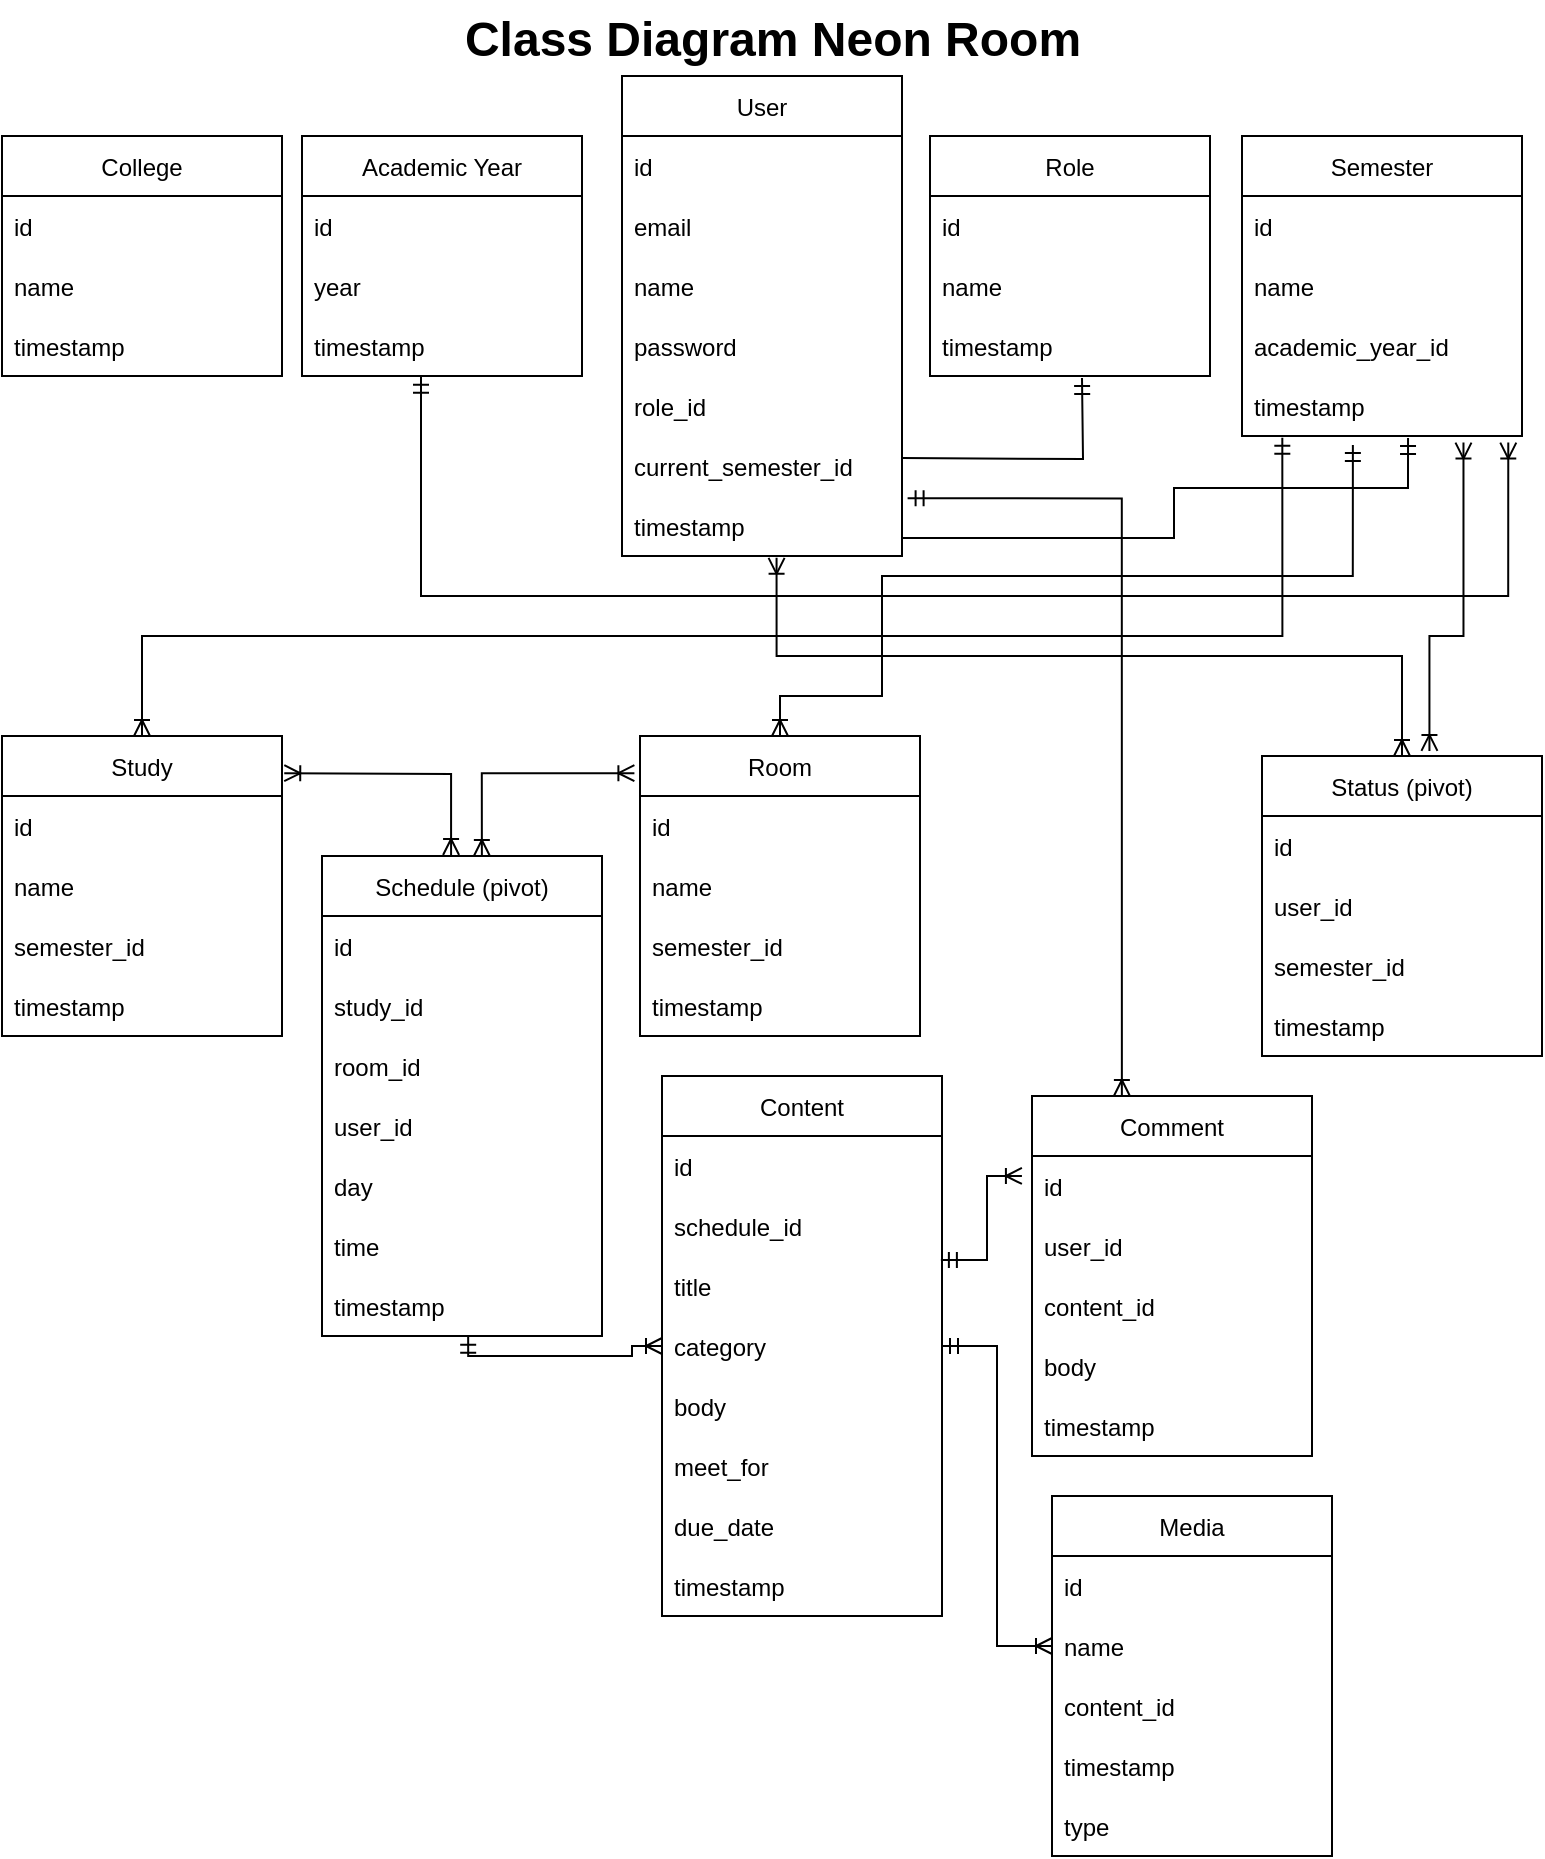 <mxfile version="15.8.3" type="github">
  <diagram id="C5RBs43oDa-KdzZeNtuy" name="Page-1">
    <mxGraphModel dx="868" dy="520" grid="1" gridSize="10" guides="1" tooltips="1" connect="1" arrows="1" fold="1" page="1" pageScale="1" pageWidth="827" pageHeight="1169" math="0" shadow="0">
      <root>
        <mxCell id="WIyWlLk6GJQsqaUBKTNV-0" />
        <mxCell id="WIyWlLk6GJQsqaUBKTNV-1" parent="WIyWlLk6GJQsqaUBKTNV-0" />
        <mxCell id="YTqMtphBLyKB2RsJUc4h-0" value="User" style="swimlane;fontStyle=0;childLayout=stackLayout;horizontal=1;startSize=30;horizontalStack=0;resizeParent=1;resizeParentMax=0;resizeLast=0;collapsible=1;marginBottom=0;" parent="WIyWlLk6GJQsqaUBKTNV-1" vertex="1">
          <mxGeometry x="344" y="50" width="140" height="240" as="geometry">
            <mxRectangle x="274" y="40" width="60" height="30" as="alternateBounds" />
          </mxGeometry>
        </mxCell>
        <mxCell id="YTqMtphBLyKB2RsJUc4h-1" value="id" style="text;strokeColor=none;fillColor=none;align=left;verticalAlign=middle;spacingLeft=4;spacingRight=4;overflow=hidden;points=[[0,0.5],[1,0.5]];portConstraint=eastwest;rotatable=0;" parent="YTqMtphBLyKB2RsJUc4h-0" vertex="1">
          <mxGeometry y="30" width="140" height="30" as="geometry" />
        </mxCell>
        <mxCell id="YTqMtphBLyKB2RsJUc4h-2" value="email    " style="text;strokeColor=none;fillColor=none;align=left;verticalAlign=middle;spacingLeft=4;spacingRight=4;overflow=hidden;points=[[0,0.5],[1,0.5]];portConstraint=eastwest;rotatable=0;" parent="YTqMtphBLyKB2RsJUc4h-0" vertex="1">
          <mxGeometry y="60" width="140" height="30" as="geometry" />
        </mxCell>
        <mxCell id="YTqMtphBLyKB2RsJUc4h-3" value="name" style="text;strokeColor=none;fillColor=none;align=left;verticalAlign=middle;spacingLeft=4;spacingRight=4;overflow=hidden;points=[[0,0.5],[1,0.5]];portConstraint=eastwest;rotatable=0;" parent="YTqMtphBLyKB2RsJUc4h-0" vertex="1">
          <mxGeometry y="90" width="140" height="30" as="geometry" />
        </mxCell>
        <mxCell id="YTqMtphBLyKB2RsJUc4h-4" value="password" style="text;strokeColor=none;fillColor=none;align=left;verticalAlign=middle;spacingLeft=4;spacingRight=4;overflow=hidden;points=[[0,0.5],[1,0.5]];portConstraint=eastwest;rotatable=0;" parent="YTqMtphBLyKB2RsJUc4h-0" vertex="1">
          <mxGeometry y="120" width="140" height="30" as="geometry" />
        </mxCell>
        <mxCell id="YTqMtphBLyKB2RsJUc4h-5" value="role_id" style="text;strokeColor=none;fillColor=none;align=left;verticalAlign=middle;spacingLeft=4;spacingRight=4;overflow=hidden;points=[[0,0.5],[1,0.5]];portConstraint=eastwest;rotatable=0;" parent="YTqMtphBLyKB2RsJUc4h-0" vertex="1">
          <mxGeometry y="150" width="140" height="30" as="geometry" />
        </mxCell>
        <mxCell id="cOF6gubTKwblFyO_0vJx-0" value="current_semester_id" style="text;strokeColor=none;fillColor=none;align=left;verticalAlign=middle;spacingLeft=4;spacingRight=4;overflow=hidden;points=[[0,0.5],[1,0.5]];portConstraint=eastwest;rotatable=0;" vertex="1" parent="YTqMtphBLyKB2RsJUc4h-0">
          <mxGeometry y="180" width="140" height="30" as="geometry" />
        </mxCell>
        <mxCell id="YTqMtphBLyKB2RsJUc4h-6" value="timestamp" style="text;strokeColor=none;fillColor=none;align=left;verticalAlign=middle;spacingLeft=4;spacingRight=4;overflow=hidden;points=[[0,0.5],[1,0.5]];portConstraint=eastwest;rotatable=0;" parent="YTqMtphBLyKB2RsJUc4h-0" vertex="1">
          <mxGeometry y="210" width="140" height="30" as="geometry" />
        </mxCell>
        <mxCell id="YTqMtphBLyKB2RsJUc4h-7" value="College" style="swimlane;fontStyle=0;childLayout=stackLayout;horizontal=1;startSize=30;horizontalStack=0;resizeParent=1;resizeParentMax=0;resizeLast=0;collapsible=1;marginBottom=0;" parent="WIyWlLk6GJQsqaUBKTNV-1" vertex="1">
          <mxGeometry x="34" y="80" width="140" height="120" as="geometry">
            <mxRectangle x="40" y="40" width="70" height="30" as="alternateBounds" />
          </mxGeometry>
        </mxCell>
        <mxCell id="YTqMtphBLyKB2RsJUc4h-8" value="id" style="text;strokeColor=none;fillColor=none;align=left;verticalAlign=middle;spacingLeft=4;spacingRight=4;overflow=hidden;points=[[0,0.5],[1,0.5]];portConstraint=eastwest;rotatable=0;" parent="YTqMtphBLyKB2RsJUc4h-7" vertex="1">
          <mxGeometry y="30" width="140" height="30" as="geometry" />
        </mxCell>
        <mxCell id="YTqMtphBLyKB2RsJUc4h-14" value="name" style="text;strokeColor=none;fillColor=none;align=left;verticalAlign=middle;spacingLeft=4;spacingRight=4;overflow=hidden;points=[[0,0.5],[1,0.5]];portConstraint=eastwest;rotatable=0;" parent="YTqMtphBLyKB2RsJUc4h-7" vertex="1">
          <mxGeometry y="60" width="140" height="30" as="geometry" />
        </mxCell>
        <mxCell id="YTqMtphBLyKB2RsJUc4h-13" value="timestamp" style="text;strokeColor=none;fillColor=none;align=left;verticalAlign=middle;spacingLeft=4;spacingRight=4;overflow=hidden;points=[[0,0.5],[1,0.5]];portConstraint=eastwest;rotatable=0;" parent="YTqMtphBLyKB2RsJUc4h-7" vertex="1">
          <mxGeometry y="90" width="140" height="30" as="geometry" />
        </mxCell>
        <mxCell id="YTqMtphBLyKB2RsJUc4h-15" value="Academic Year" style="swimlane;fontStyle=0;childLayout=stackLayout;horizontal=1;startSize=30;horizontalStack=0;resizeParent=1;resizeParentMax=0;resizeLast=0;collapsible=1;marginBottom=0;" parent="WIyWlLk6GJQsqaUBKTNV-1" vertex="1">
          <mxGeometry x="184" y="80" width="140" height="120" as="geometry">
            <mxRectangle x="140" y="40" width="110" height="30" as="alternateBounds" />
          </mxGeometry>
        </mxCell>
        <mxCell id="YTqMtphBLyKB2RsJUc4h-16" value="id" style="text;strokeColor=none;fillColor=none;align=left;verticalAlign=middle;spacingLeft=4;spacingRight=4;overflow=hidden;points=[[0,0.5],[1,0.5]];portConstraint=eastwest;rotatable=0;" parent="YTqMtphBLyKB2RsJUc4h-15" vertex="1">
          <mxGeometry y="30" width="140" height="30" as="geometry" />
        </mxCell>
        <mxCell id="YTqMtphBLyKB2RsJUc4h-17" value="year" style="text;strokeColor=none;fillColor=none;align=left;verticalAlign=middle;spacingLeft=4;spacingRight=4;overflow=hidden;points=[[0,0.5],[1,0.5]];portConstraint=eastwest;rotatable=0;" parent="YTqMtphBLyKB2RsJUc4h-15" vertex="1">
          <mxGeometry y="60" width="140" height="30" as="geometry" />
        </mxCell>
        <mxCell id="YTqMtphBLyKB2RsJUc4h-18" value="timestamp" style="text;strokeColor=none;fillColor=none;align=left;verticalAlign=middle;spacingLeft=4;spacingRight=4;overflow=hidden;points=[[0,0.5],[1,0.5]];portConstraint=eastwest;rotatable=0;" parent="YTqMtphBLyKB2RsJUc4h-15" vertex="1">
          <mxGeometry y="90" width="140" height="30" as="geometry" />
        </mxCell>
        <mxCell id="YTqMtphBLyKB2RsJUc4h-19" value="Role" style="swimlane;fontStyle=0;childLayout=stackLayout;horizontal=1;startSize=30;horizontalStack=0;resizeParent=1;resizeParentMax=0;resizeLast=0;collapsible=1;marginBottom=0;" parent="WIyWlLk6GJQsqaUBKTNV-1" vertex="1">
          <mxGeometry x="498" y="80" width="140" height="120" as="geometry">
            <mxRectangle x="650" y="30" width="60" height="30" as="alternateBounds" />
          </mxGeometry>
        </mxCell>
        <mxCell id="YTqMtphBLyKB2RsJUc4h-20" value="id" style="text;strokeColor=none;fillColor=none;align=left;verticalAlign=middle;spacingLeft=4;spacingRight=4;overflow=hidden;points=[[0,0.5],[1,0.5]];portConstraint=eastwest;rotatable=0;" parent="YTqMtphBLyKB2RsJUc4h-19" vertex="1">
          <mxGeometry y="30" width="140" height="30" as="geometry" />
        </mxCell>
        <mxCell id="YTqMtphBLyKB2RsJUc4h-21" value="name" style="text;strokeColor=none;fillColor=none;align=left;verticalAlign=middle;spacingLeft=4;spacingRight=4;overflow=hidden;points=[[0,0.5],[1,0.5]];portConstraint=eastwest;rotatable=0;" parent="YTqMtphBLyKB2RsJUc4h-19" vertex="1">
          <mxGeometry y="60" width="140" height="30" as="geometry" />
        </mxCell>
        <mxCell id="YTqMtphBLyKB2RsJUc4h-22" value="timestamp" style="text;strokeColor=none;fillColor=none;align=left;verticalAlign=middle;spacingLeft=4;spacingRight=4;overflow=hidden;points=[[0,0.5],[1,0.5]];portConstraint=eastwest;rotatable=0;" parent="YTqMtphBLyKB2RsJUc4h-19" vertex="1">
          <mxGeometry y="90" width="140" height="30" as="geometry" />
        </mxCell>
        <mxCell id="YTqMtphBLyKB2RsJUc4h-23" value="Semester" style="swimlane;fontStyle=0;childLayout=stackLayout;horizontal=1;startSize=30;horizontalStack=0;resizeParent=1;resizeParentMax=0;resizeLast=0;collapsible=1;marginBottom=0;" parent="WIyWlLk6GJQsqaUBKTNV-1" vertex="1">
          <mxGeometry x="654" y="80" width="140" height="150" as="geometry">
            <mxRectangle x="710" y="200" width="80" height="30" as="alternateBounds" />
          </mxGeometry>
        </mxCell>
        <mxCell id="YTqMtphBLyKB2RsJUc4h-24" value="id" style="text;strokeColor=none;fillColor=none;align=left;verticalAlign=middle;spacingLeft=4;spacingRight=4;overflow=hidden;points=[[0,0.5],[1,0.5]];portConstraint=eastwest;rotatable=0;" parent="YTqMtphBLyKB2RsJUc4h-23" vertex="1">
          <mxGeometry y="30" width="140" height="30" as="geometry" />
        </mxCell>
        <mxCell id="YTqMtphBLyKB2RsJUc4h-25" value="name" style="text;strokeColor=none;fillColor=none;align=left;verticalAlign=middle;spacingLeft=4;spacingRight=4;overflow=hidden;points=[[0,0.5],[1,0.5]];portConstraint=eastwest;rotatable=0;" parent="YTqMtphBLyKB2RsJUc4h-23" vertex="1">
          <mxGeometry y="60" width="140" height="30" as="geometry" />
        </mxCell>
        <mxCell id="YTqMtphBLyKB2RsJUc4h-26" value="academic_year_id" style="text;strokeColor=none;fillColor=none;align=left;verticalAlign=middle;spacingLeft=4;spacingRight=4;overflow=hidden;points=[[0,0.5],[1,0.5]];portConstraint=eastwest;rotatable=0;" parent="YTqMtphBLyKB2RsJUc4h-23" vertex="1">
          <mxGeometry y="90" width="140" height="30" as="geometry" />
        </mxCell>
        <mxCell id="YTqMtphBLyKB2RsJUc4h-42" value="timestamp" style="text;strokeColor=none;fillColor=none;align=left;verticalAlign=middle;spacingLeft=4;spacingRight=4;overflow=hidden;points=[[0,0.5],[1,0.5]];portConstraint=eastwest;rotatable=0;" parent="YTqMtphBLyKB2RsJUc4h-23" vertex="1">
          <mxGeometry y="120" width="140" height="30" as="geometry" />
        </mxCell>
        <mxCell id="YTqMtphBLyKB2RsJUc4h-27" value="Study" style="swimlane;fontStyle=0;childLayout=stackLayout;horizontal=1;startSize=30;horizontalStack=0;resizeParent=1;resizeParentMax=0;resizeLast=0;collapsible=1;marginBottom=0;" parent="WIyWlLk6GJQsqaUBKTNV-1" vertex="1">
          <mxGeometry x="34" y="380" width="140" height="150" as="geometry" />
        </mxCell>
        <mxCell id="YTqMtphBLyKB2RsJUc4h-28" value="id" style="text;strokeColor=none;fillColor=none;align=left;verticalAlign=middle;spacingLeft=4;spacingRight=4;overflow=hidden;points=[[0,0.5],[1,0.5]];portConstraint=eastwest;rotatable=0;" parent="YTqMtphBLyKB2RsJUc4h-27" vertex="1">
          <mxGeometry y="30" width="140" height="30" as="geometry" />
        </mxCell>
        <mxCell id="YTqMtphBLyKB2RsJUc4h-29" value="name" style="text;strokeColor=none;fillColor=none;align=left;verticalAlign=middle;spacingLeft=4;spacingRight=4;overflow=hidden;points=[[0,0.5],[1,0.5]];portConstraint=eastwest;rotatable=0;" parent="YTqMtphBLyKB2RsJUc4h-27" vertex="1">
          <mxGeometry y="60" width="140" height="30" as="geometry" />
        </mxCell>
        <mxCell id="YTqMtphBLyKB2RsJUc4h-30" value="semester_id" style="text;strokeColor=none;fillColor=none;align=left;verticalAlign=middle;spacingLeft=4;spacingRight=4;overflow=hidden;points=[[0,0.5],[1,0.5]];portConstraint=eastwest;rotatable=0;" parent="YTqMtphBLyKB2RsJUc4h-27" vertex="1">
          <mxGeometry y="90" width="140" height="30" as="geometry" />
        </mxCell>
        <mxCell id="YTqMtphBLyKB2RsJUc4h-43" value="timestamp" style="text;strokeColor=none;fillColor=none;align=left;verticalAlign=middle;spacingLeft=4;spacingRight=4;overflow=hidden;points=[[0,0.5],[1,0.5]];portConstraint=eastwest;rotatable=0;" parent="YTqMtphBLyKB2RsJUc4h-27" vertex="1">
          <mxGeometry y="120" width="140" height="30" as="geometry" />
        </mxCell>
        <mxCell id="YTqMtphBLyKB2RsJUc4h-31" value="Room" style="swimlane;fontStyle=0;childLayout=stackLayout;horizontal=1;startSize=30;horizontalStack=0;resizeParent=1;resizeParentMax=0;resizeLast=0;collapsible=1;marginBottom=0;" parent="WIyWlLk6GJQsqaUBKTNV-1" vertex="1">
          <mxGeometry x="353" y="380" width="140" height="150" as="geometry" />
        </mxCell>
        <mxCell id="YTqMtphBLyKB2RsJUc4h-32" value="id" style="text;strokeColor=none;fillColor=none;align=left;verticalAlign=middle;spacingLeft=4;spacingRight=4;overflow=hidden;points=[[0,0.5],[1,0.5]];portConstraint=eastwest;rotatable=0;" parent="YTqMtphBLyKB2RsJUc4h-31" vertex="1">
          <mxGeometry y="30" width="140" height="30" as="geometry" />
        </mxCell>
        <mxCell id="YTqMtphBLyKB2RsJUc4h-33" value="name" style="text;strokeColor=none;fillColor=none;align=left;verticalAlign=middle;spacingLeft=4;spacingRight=4;overflow=hidden;points=[[0,0.5],[1,0.5]];portConstraint=eastwest;rotatable=0;" parent="YTqMtphBLyKB2RsJUc4h-31" vertex="1">
          <mxGeometry y="60" width="140" height="30" as="geometry" />
        </mxCell>
        <mxCell id="YTqMtphBLyKB2RsJUc4h-34" value="semester_id" style="text;strokeColor=none;fillColor=none;align=left;verticalAlign=middle;spacingLeft=4;spacingRight=4;overflow=hidden;points=[[0,0.5],[1,0.5]];portConstraint=eastwest;rotatable=0;" parent="YTqMtphBLyKB2RsJUc4h-31" vertex="1">
          <mxGeometry y="90" width="140" height="30" as="geometry" />
        </mxCell>
        <mxCell id="YTqMtphBLyKB2RsJUc4h-44" value="timestamp" style="text;strokeColor=none;fillColor=none;align=left;verticalAlign=middle;spacingLeft=4;spacingRight=4;overflow=hidden;points=[[0,0.5],[1,0.5]];portConstraint=eastwest;rotatable=0;" parent="YTqMtphBLyKB2RsJUc4h-31" vertex="1">
          <mxGeometry y="120" width="140" height="30" as="geometry" />
        </mxCell>
        <mxCell id="YTqMtphBLyKB2RsJUc4h-35" value="Schedule (pivot)" style="swimlane;fontStyle=0;childLayout=stackLayout;horizontal=1;startSize=30;horizontalStack=0;resizeParent=1;resizeParentMax=0;resizeLast=0;collapsible=1;marginBottom=0;" parent="WIyWlLk6GJQsqaUBKTNV-1" vertex="1">
          <mxGeometry x="194" y="440" width="140" height="240" as="geometry" />
        </mxCell>
        <mxCell id="YTqMtphBLyKB2RsJUc4h-36" value="id" style="text;strokeColor=none;fillColor=none;align=left;verticalAlign=middle;spacingLeft=4;spacingRight=4;overflow=hidden;points=[[0,0.5],[1,0.5]];portConstraint=eastwest;rotatable=0;" parent="YTqMtphBLyKB2RsJUc4h-35" vertex="1">
          <mxGeometry y="30" width="140" height="30" as="geometry" />
        </mxCell>
        <mxCell id="YTqMtphBLyKB2RsJUc4h-37" value="study_id" style="text;strokeColor=none;fillColor=none;align=left;verticalAlign=middle;spacingLeft=4;spacingRight=4;overflow=hidden;points=[[0,0.5],[1,0.5]];portConstraint=eastwest;rotatable=0;" parent="YTqMtphBLyKB2RsJUc4h-35" vertex="1">
          <mxGeometry y="60" width="140" height="30" as="geometry" />
        </mxCell>
        <mxCell id="YTqMtphBLyKB2RsJUc4h-38" value="room_id" style="text;strokeColor=none;fillColor=none;align=left;verticalAlign=middle;spacingLeft=4;spacingRight=4;overflow=hidden;points=[[0,0.5],[1,0.5]];portConstraint=eastwest;rotatable=0;" parent="YTqMtphBLyKB2RsJUc4h-35" vertex="1">
          <mxGeometry y="90" width="140" height="30" as="geometry" />
        </mxCell>
        <mxCell id="YTqMtphBLyKB2RsJUc4h-45" value="user_id" style="text;strokeColor=none;fillColor=none;align=left;verticalAlign=middle;spacingLeft=4;spacingRight=4;overflow=hidden;points=[[0,0.5],[1,0.5]];portConstraint=eastwest;rotatable=0;" parent="YTqMtphBLyKB2RsJUc4h-35" vertex="1">
          <mxGeometry y="120" width="140" height="30" as="geometry" />
        </mxCell>
        <mxCell id="YTqMtphBLyKB2RsJUc4h-39" value="day" style="text;strokeColor=none;fillColor=none;align=left;verticalAlign=middle;spacingLeft=4;spacingRight=4;overflow=hidden;points=[[0,0.5],[1,0.5]];portConstraint=eastwest;rotatable=0;" parent="YTqMtphBLyKB2RsJUc4h-35" vertex="1">
          <mxGeometry y="150" width="140" height="30" as="geometry" />
        </mxCell>
        <mxCell id="YTqMtphBLyKB2RsJUc4h-40" value="time" style="text;strokeColor=none;fillColor=none;align=left;verticalAlign=middle;spacingLeft=4;spacingRight=4;overflow=hidden;points=[[0,0.5],[1,0.5]];portConstraint=eastwest;rotatable=0;" parent="YTqMtphBLyKB2RsJUc4h-35" vertex="1">
          <mxGeometry y="180" width="140" height="30" as="geometry" />
        </mxCell>
        <mxCell id="YTqMtphBLyKB2RsJUc4h-41" value="timestamp" style="text;strokeColor=none;fillColor=none;align=left;verticalAlign=middle;spacingLeft=4;spacingRight=4;overflow=hidden;points=[[0,0.5],[1,0.5]];portConstraint=eastwest;rotatable=0;" parent="YTqMtphBLyKB2RsJUc4h-35" vertex="1">
          <mxGeometry y="210" width="140" height="30" as="geometry" />
        </mxCell>
        <mxCell id="YTqMtphBLyKB2RsJUc4h-46" value="Content" style="swimlane;fontStyle=0;childLayout=stackLayout;horizontal=1;startSize=30;horizontalStack=0;resizeParent=1;resizeParentMax=0;resizeLast=0;collapsible=1;marginBottom=0;" parent="WIyWlLk6GJQsqaUBKTNV-1" vertex="1">
          <mxGeometry x="364" y="550" width="140" height="270" as="geometry" />
        </mxCell>
        <mxCell id="YTqMtphBLyKB2RsJUc4h-47" value="id" style="text;strokeColor=none;fillColor=none;align=left;verticalAlign=middle;spacingLeft=4;spacingRight=4;overflow=hidden;points=[[0,0.5],[1,0.5]];portConstraint=eastwest;rotatable=0;" parent="YTqMtphBLyKB2RsJUc4h-46" vertex="1">
          <mxGeometry y="30" width="140" height="30" as="geometry" />
        </mxCell>
        <mxCell id="YTqMtphBLyKB2RsJUc4h-56" value="schedule_id" style="text;strokeColor=none;fillColor=none;align=left;verticalAlign=middle;spacingLeft=4;spacingRight=4;overflow=hidden;points=[[0,0.5],[1,0.5]];portConstraint=eastwest;rotatable=0;" parent="YTqMtphBLyKB2RsJUc4h-46" vertex="1">
          <mxGeometry y="60" width="140" height="30" as="geometry" />
        </mxCell>
        <mxCell id="YTqMtphBLyKB2RsJUc4h-48" value="title" style="text;strokeColor=none;fillColor=none;align=left;verticalAlign=middle;spacingLeft=4;spacingRight=4;overflow=hidden;points=[[0,0.5],[1,0.5]];portConstraint=eastwest;rotatable=0;" parent="YTqMtphBLyKB2RsJUc4h-46" vertex="1">
          <mxGeometry y="90" width="140" height="30" as="geometry" />
        </mxCell>
        <mxCell id="YTqMtphBLyKB2RsJUc4h-49" value="category" style="text;strokeColor=none;fillColor=none;align=left;verticalAlign=middle;spacingLeft=4;spacingRight=4;overflow=hidden;points=[[0,0.5],[1,0.5]];portConstraint=eastwest;rotatable=0;" parent="YTqMtphBLyKB2RsJUc4h-46" vertex="1">
          <mxGeometry y="120" width="140" height="30" as="geometry" />
        </mxCell>
        <mxCell id="YTqMtphBLyKB2RsJUc4h-50" value="body" style="text;strokeColor=none;fillColor=none;align=left;verticalAlign=middle;spacingLeft=4;spacingRight=4;overflow=hidden;points=[[0,0.5],[1,0.5]];portConstraint=eastwest;rotatable=0;" parent="YTqMtphBLyKB2RsJUc4h-46" vertex="1">
          <mxGeometry y="150" width="140" height="30" as="geometry" />
        </mxCell>
        <mxCell id="YTqMtphBLyKB2RsJUc4h-65" value="meet_for" style="text;strokeColor=none;fillColor=none;align=left;verticalAlign=middle;spacingLeft=4;spacingRight=4;overflow=hidden;points=[[0,0.5],[1,0.5]];portConstraint=eastwest;rotatable=0;" parent="YTqMtphBLyKB2RsJUc4h-46" vertex="1">
          <mxGeometry y="180" width="140" height="30" as="geometry" />
        </mxCell>
        <mxCell id="YTqMtphBLyKB2RsJUc4h-64" value="due_date" style="text;strokeColor=none;fillColor=none;align=left;verticalAlign=middle;spacingLeft=4;spacingRight=4;overflow=hidden;points=[[0,0.5],[1,0.5]];portConstraint=eastwest;rotatable=0;" parent="YTqMtphBLyKB2RsJUc4h-46" vertex="1">
          <mxGeometry y="210" width="140" height="30" as="geometry" />
        </mxCell>
        <mxCell id="YTqMtphBLyKB2RsJUc4h-55" value="timestamp" style="text;strokeColor=none;fillColor=none;align=left;verticalAlign=middle;spacingLeft=4;spacingRight=4;overflow=hidden;points=[[0,0.5],[1,0.5]];portConstraint=eastwest;rotatable=0;" parent="YTqMtphBLyKB2RsJUc4h-46" vertex="1">
          <mxGeometry y="240" width="140" height="30" as="geometry" />
        </mxCell>
        <mxCell id="YTqMtphBLyKB2RsJUc4h-51" value="Media" style="swimlane;fontStyle=0;childLayout=stackLayout;horizontal=1;startSize=30;horizontalStack=0;resizeParent=1;resizeParentMax=0;resizeLast=0;collapsible=1;marginBottom=0;" parent="WIyWlLk6GJQsqaUBKTNV-1" vertex="1">
          <mxGeometry x="559" y="760" width="140" height="180" as="geometry">
            <mxRectangle x="565" y="690" width="70" height="30" as="alternateBounds" />
          </mxGeometry>
        </mxCell>
        <mxCell id="YTqMtphBLyKB2RsJUc4h-52" value="id" style="text;strokeColor=none;fillColor=none;align=left;verticalAlign=middle;spacingLeft=4;spacingRight=4;overflow=hidden;points=[[0,0.5],[1,0.5]];portConstraint=eastwest;rotatable=0;" parent="YTqMtphBLyKB2RsJUc4h-51" vertex="1">
          <mxGeometry y="30" width="140" height="30" as="geometry" />
        </mxCell>
        <mxCell id="YTqMtphBLyKB2RsJUc4h-53" value="name" style="text;strokeColor=none;fillColor=none;align=left;verticalAlign=middle;spacingLeft=4;spacingRight=4;overflow=hidden;points=[[0,0.5],[1,0.5]];portConstraint=eastwest;rotatable=0;" parent="YTqMtphBLyKB2RsJUc4h-51" vertex="1">
          <mxGeometry y="60" width="140" height="30" as="geometry" />
        </mxCell>
        <mxCell id="YTqMtphBLyKB2RsJUc4h-54" value="content_id" style="text;strokeColor=none;fillColor=none;align=left;verticalAlign=middle;spacingLeft=4;spacingRight=4;overflow=hidden;points=[[0,0.5],[1,0.5]];portConstraint=eastwest;rotatable=0;" parent="YTqMtphBLyKB2RsJUc4h-51" vertex="1">
          <mxGeometry y="90" width="140" height="30" as="geometry" />
        </mxCell>
        <mxCell id="YTqMtphBLyKB2RsJUc4h-62" value="timestamp" style="text;strokeColor=none;fillColor=none;align=left;verticalAlign=middle;spacingLeft=4;spacingRight=4;overflow=hidden;points=[[0,0.5],[1,0.5]];portConstraint=eastwest;rotatable=0;" parent="YTqMtphBLyKB2RsJUc4h-51" vertex="1">
          <mxGeometry y="120" width="140" height="30" as="geometry" />
        </mxCell>
        <mxCell id="YTqMtphBLyKB2RsJUc4h-66" value="type" style="text;strokeColor=none;fillColor=none;align=left;verticalAlign=middle;spacingLeft=4;spacingRight=4;overflow=hidden;points=[[0,0.5],[1,0.5]];portConstraint=eastwest;rotatable=0;" parent="YTqMtphBLyKB2RsJUc4h-51" vertex="1">
          <mxGeometry y="150" width="140" height="30" as="geometry" />
        </mxCell>
        <mxCell id="YTqMtphBLyKB2RsJUc4h-57" value="Comment" style="swimlane;fontStyle=0;childLayout=stackLayout;horizontal=1;startSize=30;horizontalStack=0;resizeParent=1;resizeParentMax=0;resizeLast=0;collapsible=1;marginBottom=0;" parent="WIyWlLk6GJQsqaUBKTNV-1" vertex="1">
          <mxGeometry x="549" y="560" width="140" height="180" as="geometry">
            <mxRectangle x="555" y="490" width="80" height="30" as="alternateBounds" />
          </mxGeometry>
        </mxCell>
        <mxCell id="YTqMtphBLyKB2RsJUc4h-58" value="id" style="text;strokeColor=none;fillColor=none;align=left;verticalAlign=middle;spacingLeft=4;spacingRight=4;overflow=hidden;points=[[0,0.5],[1,0.5]];portConstraint=eastwest;rotatable=0;" parent="YTqMtphBLyKB2RsJUc4h-57" vertex="1">
          <mxGeometry y="30" width="140" height="30" as="geometry" />
        </mxCell>
        <mxCell id="YTqMtphBLyKB2RsJUc4h-59" value="user_id" style="text;strokeColor=none;fillColor=none;align=left;verticalAlign=middle;spacingLeft=4;spacingRight=4;overflow=hidden;points=[[0,0.5],[1,0.5]];portConstraint=eastwest;rotatable=0;" parent="YTqMtphBLyKB2RsJUc4h-57" vertex="1">
          <mxGeometry y="60" width="140" height="30" as="geometry" />
        </mxCell>
        <mxCell id="YTqMtphBLyKB2RsJUc4h-60" value="content_id" style="text;strokeColor=none;fillColor=none;align=left;verticalAlign=middle;spacingLeft=4;spacingRight=4;overflow=hidden;points=[[0,0.5],[1,0.5]];portConstraint=eastwest;rotatable=0;" parent="YTqMtphBLyKB2RsJUc4h-57" vertex="1">
          <mxGeometry y="90" width="140" height="30" as="geometry" />
        </mxCell>
        <mxCell id="YTqMtphBLyKB2RsJUc4h-61" value="body" style="text;strokeColor=none;fillColor=none;align=left;verticalAlign=middle;spacingLeft=4;spacingRight=4;overflow=hidden;points=[[0,0.5],[1,0.5]];portConstraint=eastwest;rotatable=0;" parent="YTqMtphBLyKB2RsJUc4h-57" vertex="1">
          <mxGeometry y="120" width="140" height="30" as="geometry" />
        </mxCell>
        <mxCell id="YTqMtphBLyKB2RsJUc4h-63" value="timestamp" style="text;strokeColor=none;fillColor=none;align=left;verticalAlign=middle;spacingLeft=4;spacingRight=4;overflow=hidden;points=[[0,0.5],[1,0.5]];portConstraint=eastwest;rotatable=0;" parent="YTqMtphBLyKB2RsJUc4h-57" vertex="1">
          <mxGeometry y="150" width="140" height="30" as="geometry" />
        </mxCell>
        <mxCell id="YTqMtphBLyKB2RsJUc4h-67" value="" style="edgeStyle=orthogonalEdgeStyle;fontSize=12;html=1;endArrow=ERmandOne;rounded=0;" parent="WIyWlLk6GJQsqaUBKTNV-1" edge="1">
          <mxGeometry width="100" height="100" relative="1" as="geometry">
            <mxPoint x="484" y="241" as="sourcePoint" />
            <mxPoint x="574" y="201" as="targetPoint" />
          </mxGeometry>
        </mxCell>
        <mxCell id="YTqMtphBLyKB2RsJUc4h-71" value="Status (pivot)" style="swimlane;fontStyle=0;childLayout=stackLayout;horizontal=1;startSize=30;horizontalStack=0;resizeParent=1;resizeParentMax=0;resizeLast=0;collapsible=1;marginBottom=0;" parent="WIyWlLk6GJQsqaUBKTNV-1" vertex="1">
          <mxGeometry x="664" y="390" width="140" height="150" as="geometry" />
        </mxCell>
        <mxCell id="YTqMtphBLyKB2RsJUc4h-72" value="id" style="text;strokeColor=none;fillColor=none;align=left;verticalAlign=middle;spacingLeft=4;spacingRight=4;overflow=hidden;points=[[0,0.5],[1,0.5]];portConstraint=eastwest;rotatable=0;" parent="YTqMtphBLyKB2RsJUc4h-71" vertex="1">
          <mxGeometry y="30" width="140" height="30" as="geometry" />
        </mxCell>
        <mxCell id="YTqMtphBLyKB2RsJUc4h-73" value="user_id" style="text;strokeColor=none;fillColor=none;align=left;verticalAlign=middle;spacingLeft=4;spacingRight=4;overflow=hidden;points=[[0,0.5],[1,0.5]];portConstraint=eastwest;rotatable=0;" parent="YTqMtphBLyKB2RsJUc4h-71" vertex="1">
          <mxGeometry y="60" width="140" height="30" as="geometry" />
        </mxCell>
        <mxCell id="YTqMtphBLyKB2RsJUc4h-74" value="semester_id" style="text;strokeColor=none;fillColor=none;align=left;verticalAlign=middle;spacingLeft=4;spacingRight=4;overflow=hidden;points=[[0,0.5],[1,0.5]];portConstraint=eastwest;rotatable=0;" parent="YTqMtphBLyKB2RsJUc4h-71" vertex="1">
          <mxGeometry y="90" width="140" height="30" as="geometry" />
        </mxCell>
        <mxCell id="YTqMtphBLyKB2RsJUc4h-78" value="timestamp" style="text;strokeColor=none;fillColor=none;align=left;verticalAlign=middle;spacingLeft=4;spacingRight=4;overflow=hidden;points=[[0,0.5],[1,0.5]];portConstraint=eastwest;rotatable=0;" parent="YTqMtphBLyKB2RsJUc4h-71" vertex="1">
          <mxGeometry y="120" width="140" height="30" as="geometry" />
        </mxCell>
        <mxCell id="YTqMtphBLyKB2RsJUc4h-83" value="" style="edgeStyle=elbowEdgeStyle;fontSize=12;html=1;endArrow=ERoneToMany;startArrow=ERoneToMany;rounded=0;exitX=1.008;exitY=0.124;exitDx=0;exitDy=0;exitPerimeter=0;elbow=vertical;entryX=0.461;entryY=-0.002;entryDx=0;entryDy=0;entryPerimeter=0;" parent="WIyWlLk6GJQsqaUBKTNV-1" source="YTqMtphBLyKB2RsJUc4h-27" target="YTqMtphBLyKB2RsJUc4h-35" edge="1">
          <mxGeometry width="100" height="100" relative="1" as="geometry">
            <mxPoint x="304" y="500" as="sourcePoint" />
            <mxPoint x="264" y="420" as="targetPoint" />
            <Array as="points">
              <mxPoint x="284" y="399" />
            </Array>
          </mxGeometry>
        </mxCell>
        <mxCell id="YTqMtphBLyKB2RsJUc4h-84" value="" style="edgeStyle=orthogonalEdgeStyle;fontSize=12;html=1;endArrow=ERoneToMany;startArrow=ERoneToMany;rounded=0;elbow=vertical;entryX=-0.02;entryY=0.124;entryDx=0;entryDy=0;entryPerimeter=0;exitX=0.571;exitY=0;exitDx=0;exitDy=0;exitPerimeter=0;" parent="WIyWlLk6GJQsqaUBKTNV-1" source="YTqMtphBLyKB2RsJUc4h-35" target="YTqMtphBLyKB2RsJUc4h-31" edge="1">
          <mxGeometry width="100" height="100" relative="1" as="geometry">
            <mxPoint x="284" y="420" as="sourcePoint" />
            <mxPoint x="404" y="400" as="targetPoint" />
          </mxGeometry>
        </mxCell>
        <mxCell id="YTqMtphBLyKB2RsJUc4h-86" value="" style="edgeStyle=orthogonalEdgeStyle;fontSize=12;html=1;endArrow=ERoneToMany;startArrow=ERmandOne;rounded=0;elbow=vertical;exitX=0.425;exitY=1.011;exitDx=0;exitDy=0;exitPerimeter=0;entryX=0.951;entryY=1.11;entryDx=0;entryDy=0;entryPerimeter=0;" parent="WIyWlLk6GJQsqaUBKTNV-1" source="YTqMtphBLyKB2RsJUc4h-18" target="YTqMtphBLyKB2RsJUc4h-42" edge="1">
          <mxGeometry width="100" height="100" relative="1" as="geometry">
            <mxPoint x="414" y="310" as="sourcePoint" />
            <mxPoint x="514" y="210" as="targetPoint" />
            <Array as="points">
              <mxPoint x="243" y="310" />
              <mxPoint x="787" y="310" />
            </Array>
          </mxGeometry>
        </mxCell>
        <mxCell id="YTqMtphBLyKB2RsJUc4h-87" value="" style="edgeStyle=orthogonalEdgeStyle;fontSize=12;html=1;endArrow=ERoneToMany;startArrow=ERoneToMany;rounded=0;elbow=vertical;entryX=0.552;entryY=1.031;entryDx=0;entryDy=0;entryPerimeter=0;exitX=0.5;exitY=0;exitDx=0;exitDy=0;" parent="WIyWlLk6GJQsqaUBKTNV-1" source="YTqMtphBLyKB2RsJUc4h-71" target="YTqMtphBLyKB2RsJUc4h-6" edge="1">
          <mxGeometry width="100" height="100" relative="1" as="geometry">
            <mxPoint x="344" y="410" as="sourcePoint" />
            <mxPoint x="444" y="310" as="targetPoint" />
          </mxGeometry>
        </mxCell>
        <mxCell id="YTqMtphBLyKB2RsJUc4h-88" value="" style="fontSize=12;html=1;endArrow=ERoneToMany;startArrow=ERoneToMany;rounded=0;entryX=0.791;entryY=1.11;entryDx=0;entryDy=0;entryPerimeter=0;exitX=0.598;exitY=-0.017;exitDx=0;exitDy=0;exitPerimeter=0;edgeStyle=elbowEdgeStyle;elbow=vertical;" parent="WIyWlLk6GJQsqaUBKTNV-1" source="YTqMtphBLyKB2RsJUc4h-71" target="YTqMtphBLyKB2RsJUc4h-42" edge="1">
          <mxGeometry width="100" height="100" relative="1" as="geometry">
            <mxPoint x="344" y="410" as="sourcePoint" />
            <mxPoint x="444" y="310" as="targetPoint" />
            <Array as="points">
              <mxPoint x="704" y="330" />
            </Array>
          </mxGeometry>
        </mxCell>
        <mxCell id="YTqMtphBLyKB2RsJUc4h-90" value="" style="edgeStyle=orthogonalEdgeStyle;fontSize=12;html=1;endArrow=ERoneToMany;startArrow=ERmandOne;rounded=0;elbow=vertical;exitX=0.522;exitY=1.012;exitDx=0;exitDy=0;exitPerimeter=0;entryX=0;entryY=0.5;entryDx=0;entryDy=0;" parent="WIyWlLk6GJQsqaUBKTNV-1" source="YTqMtphBLyKB2RsJUc4h-41" target="YTqMtphBLyKB2RsJUc4h-49" edge="1">
          <mxGeometry width="100" height="100" relative="1" as="geometry">
            <mxPoint x="314" y="710" as="sourcePoint" />
            <mxPoint x="414" y="610" as="targetPoint" />
          </mxGeometry>
        </mxCell>
        <mxCell id="YTqMtphBLyKB2RsJUc4h-91" value="" style="edgeStyle=orthogonalEdgeStyle;fontSize=12;html=1;endArrow=ERoneToMany;startArrow=ERmandOne;rounded=0;elbow=vertical;entryX=0;entryY=0.5;entryDx=0;entryDy=0;" parent="WIyWlLk6GJQsqaUBKTNV-1" source="YTqMtphBLyKB2RsJUc4h-46" target="YTqMtphBLyKB2RsJUc4h-53" edge="1">
          <mxGeometry width="100" height="100" relative="1" as="geometry">
            <mxPoint x="484" y="770" as="sourcePoint" />
            <mxPoint x="494" y="540" as="targetPoint" />
          </mxGeometry>
        </mxCell>
        <mxCell id="YTqMtphBLyKB2RsJUc4h-92" value="" style="edgeStyle=orthogonalEdgeStyle;fontSize=12;html=1;endArrow=ERoneToMany;startArrow=ERmandOne;rounded=0;elbow=vertical;exitX=0.996;exitY=0.067;exitDx=0;exitDy=0;entryX=-0.036;entryY=0.333;entryDx=0;entryDy=0;exitPerimeter=0;entryPerimeter=0;" parent="WIyWlLk6GJQsqaUBKTNV-1" source="YTqMtphBLyKB2RsJUc4h-48" target="YTqMtphBLyKB2RsJUc4h-58" edge="1">
          <mxGeometry width="100" height="100" relative="1" as="geometry">
            <mxPoint x="284" y="770" as="sourcePoint" />
            <mxPoint x="384" y="670" as="targetPoint" />
          </mxGeometry>
        </mxCell>
        <mxCell id="YTqMtphBLyKB2RsJUc4h-93" value="" style="edgeStyle=orthogonalEdgeStyle;fontSize=12;html=1;endArrow=ERoneToMany;startArrow=ERmandOne;rounded=0;elbow=vertical;exitX=0.396;exitY=1.149;exitDx=0;exitDy=0;exitPerimeter=0;entryX=0.5;entryY=0;entryDx=0;entryDy=0;" parent="WIyWlLk6GJQsqaUBKTNV-1" source="YTqMtphBLyKB2RsJUc4h-42" target="YTqMtphBLyKB2RsJUc4h-31" edge="1">
          <mxGeometry width="100" height="100" relative="1" as="geometry">
            <mxPoint x="314" y="380" as="sourcePoint" />
            <mxPoint x="414" y="280" as="targetPoint" />
            <Array as="points">
              <mxPoint x="709" y="300" />
              <mxPoint x="474" y="300" />
              <mxPoint x="474" y="360" />
              <mxPoint x="423" y="360" />
            </Array>
          </mxGeometry>
        </mxCell>
        <mxCell id="YTqMtphBLyKB2RsJUc4h-94" value="" style="edgeStyle=orthogonalEdgeStyle;fontSize=12;html=1;endArrow=ERoneToMany;startArrow=ERmandOne;rounded=0;exitX=0.144;exitY=1.031;exitDx=0;exitDy=0;exitPerimeter=0;entryX=0.5;entryY=0;entryDx=0;entryDy=0;elbow=vertical;" parent="WIyWlLk6GJQsqaUBKTNV-1" source="YTqMtphBLyKB2RsJUc4h-42" target="YTqMtphBLyKB2RsJUc4h-27" edge="1">
          <mxGeometry width="100" height="100" relative="1" as="geometry">
            <mxPoint x="314" y="380" as="sourcePoint" />
            <mxPoint x="414" y="280" as="targetPoint" />
            <Array as="points">
              <mxPoint x="674" y="330" />
              <mxPoint x="104" y="330" />
            </Array>
          </mxGeometry>
        </mxCell>
        <mxCell id="YTqMtphBLyKB2RsJUc4h-95" value="" style="edgeStyle=orthogonalEdgeStyle;fontSize=12;html=1;endArrow=ERoneToMany;startArrow=ERmandOne;rounded=0;elbow=vertical;exitX=1.02;exitY=0.039;exitDx=0;exitDy=0;exitPerimeter=0;entryX=0.321;entryY=0;entryDx=0;entryDy=0;entryPerimeter=0;" parent="WIyWlLk6GJQsqaUBKTNV-1" source="YTqMtphBLyKB2RsJUc4h-6" target="YTqMtphBLyKB2RsJUc4h-57" edge="1">
          <mxGeometry width="100" height="100" relative="1" as="geometry">
            <mxPoint x="354" y="440" as="sourcePoint" />
            <mxPoint x="454" y="340" as="targetPoint" />
          </mxGeometry>
        </mxCell>
        <mxCell id="YTqMtphBLyKB2RsJUc4h-96" value="Class Diagram Neon Room" style="text;strokeColor=none;fillColor=none;html=1;fontSize=24;fontStyle=1;verticalAlign=middle;align=center;" parent="WIyWlLk6GJQsqaUBKTNV-1" vertex="1">
          <mxGeometry x="348" y="12" width="142" height="40" as="geometry" />
        </mxCell>
        <mxCell id="cOF6gubTKwblFyO_0vJx-1" value="" style="edgeStyle=orthogonalEdgeStyle;fontSize=12;html=1;endArrow=ERmandOne;rounded=0;entryX=0.593;entryY=1.033;entryDx=0;entryDy=0;entryPerimeter=0;" edge="1" parent="WIyWlLk6GJQsqaUBKTNV-1" target="YTqMtphBLyKB2RsJUc4h-42">
          <mxGeometry width="100" height="100" relative="1" as="geometry">
            <mxPoint x="484" y="281" as="sourcePoint" />
            <mxPoint x="574" y="241" as="targetPoint" />
            <Array as="points">
              <mxPoint x="620" y="281" />
              <mxPoint x="620" y="256" />
              <mxPoint x="737" y="256" />
            </Array>
          </mxGeometry>
        </mxCell>
      </root>
    </mxGraphModel>
  </diagram>
</mxfile>

